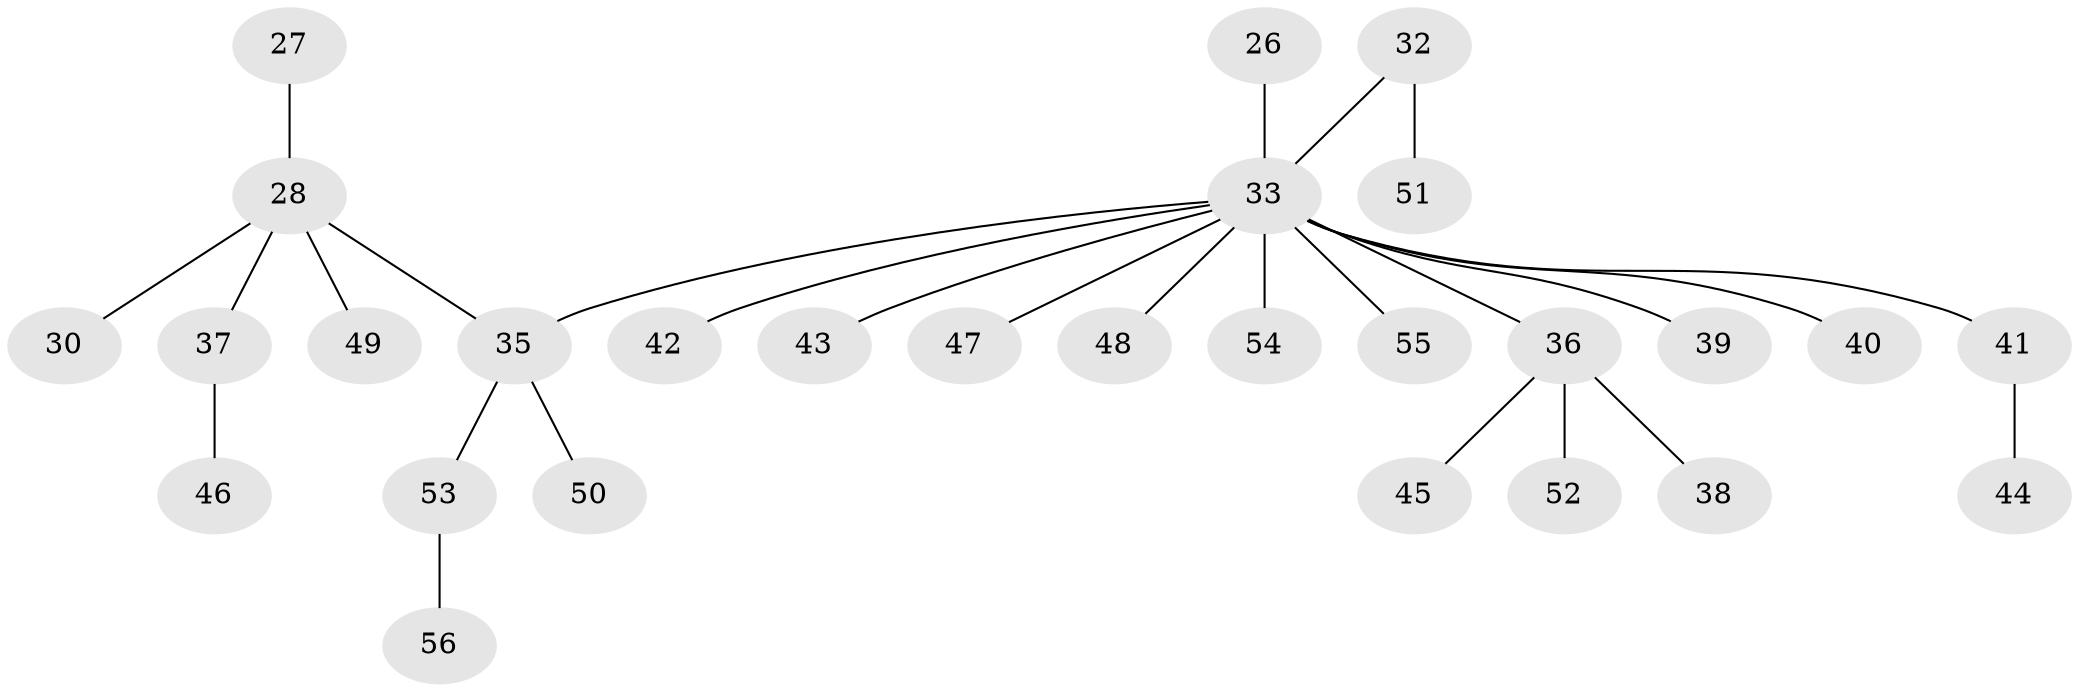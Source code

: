 // original degree distribution, {6: 0.017857142857142856, 4: 0.07142857142857142, 5: 0.017857142857142856, 2: 0.26785714285714285, 1: 0.4642857142857143, 3: 0.16071428571428573}
// Generated by graph-tools (version 1.1) at 2025/53/03/09/25 04:53:40]
// undirected, 28 vertices, 27 edges
graph export_dot {
graph [start="1"]
  node [color=gray90,style=filled];
  26 [super="+8"];
  27;
  28 [super="+9"];
  30;
  32;
  33 [super="+29+10+14+21+17+20+22+23+31"];
  35 [super="+24+25"];
  36 [super="+34"];
  37;
  38;
  39;
  40;
  41 [super="+19"];
  42;
  43;
  44;
  45;
  46;
  47;
  48;
  49;
  50;
  51;
  52;
  53;
  54;
  55;
  56;
  26 -- 33;
  27 -- 28;
  28 -- 30;
  28 -- 49;
  28 -- 37;
  28 -- 35;
  32 -- 51;
  32 -- 33;
  33 -- 43;
  33 -- 40;
  33 -- 35;
  33 -- 41;
  33 -- 47;
  33 -- 48;
  33 -- 54;
  33 -- 42;
  33 -- 39;
  33 -- 36;
  33 -- 55;
  35 -- 50;
  35 -- 53;
  36 -- 38;
  36 -- 52;
  36 -- 45;
  37 -- 46;
  41 -- 44;
  53 -- 56;
}
